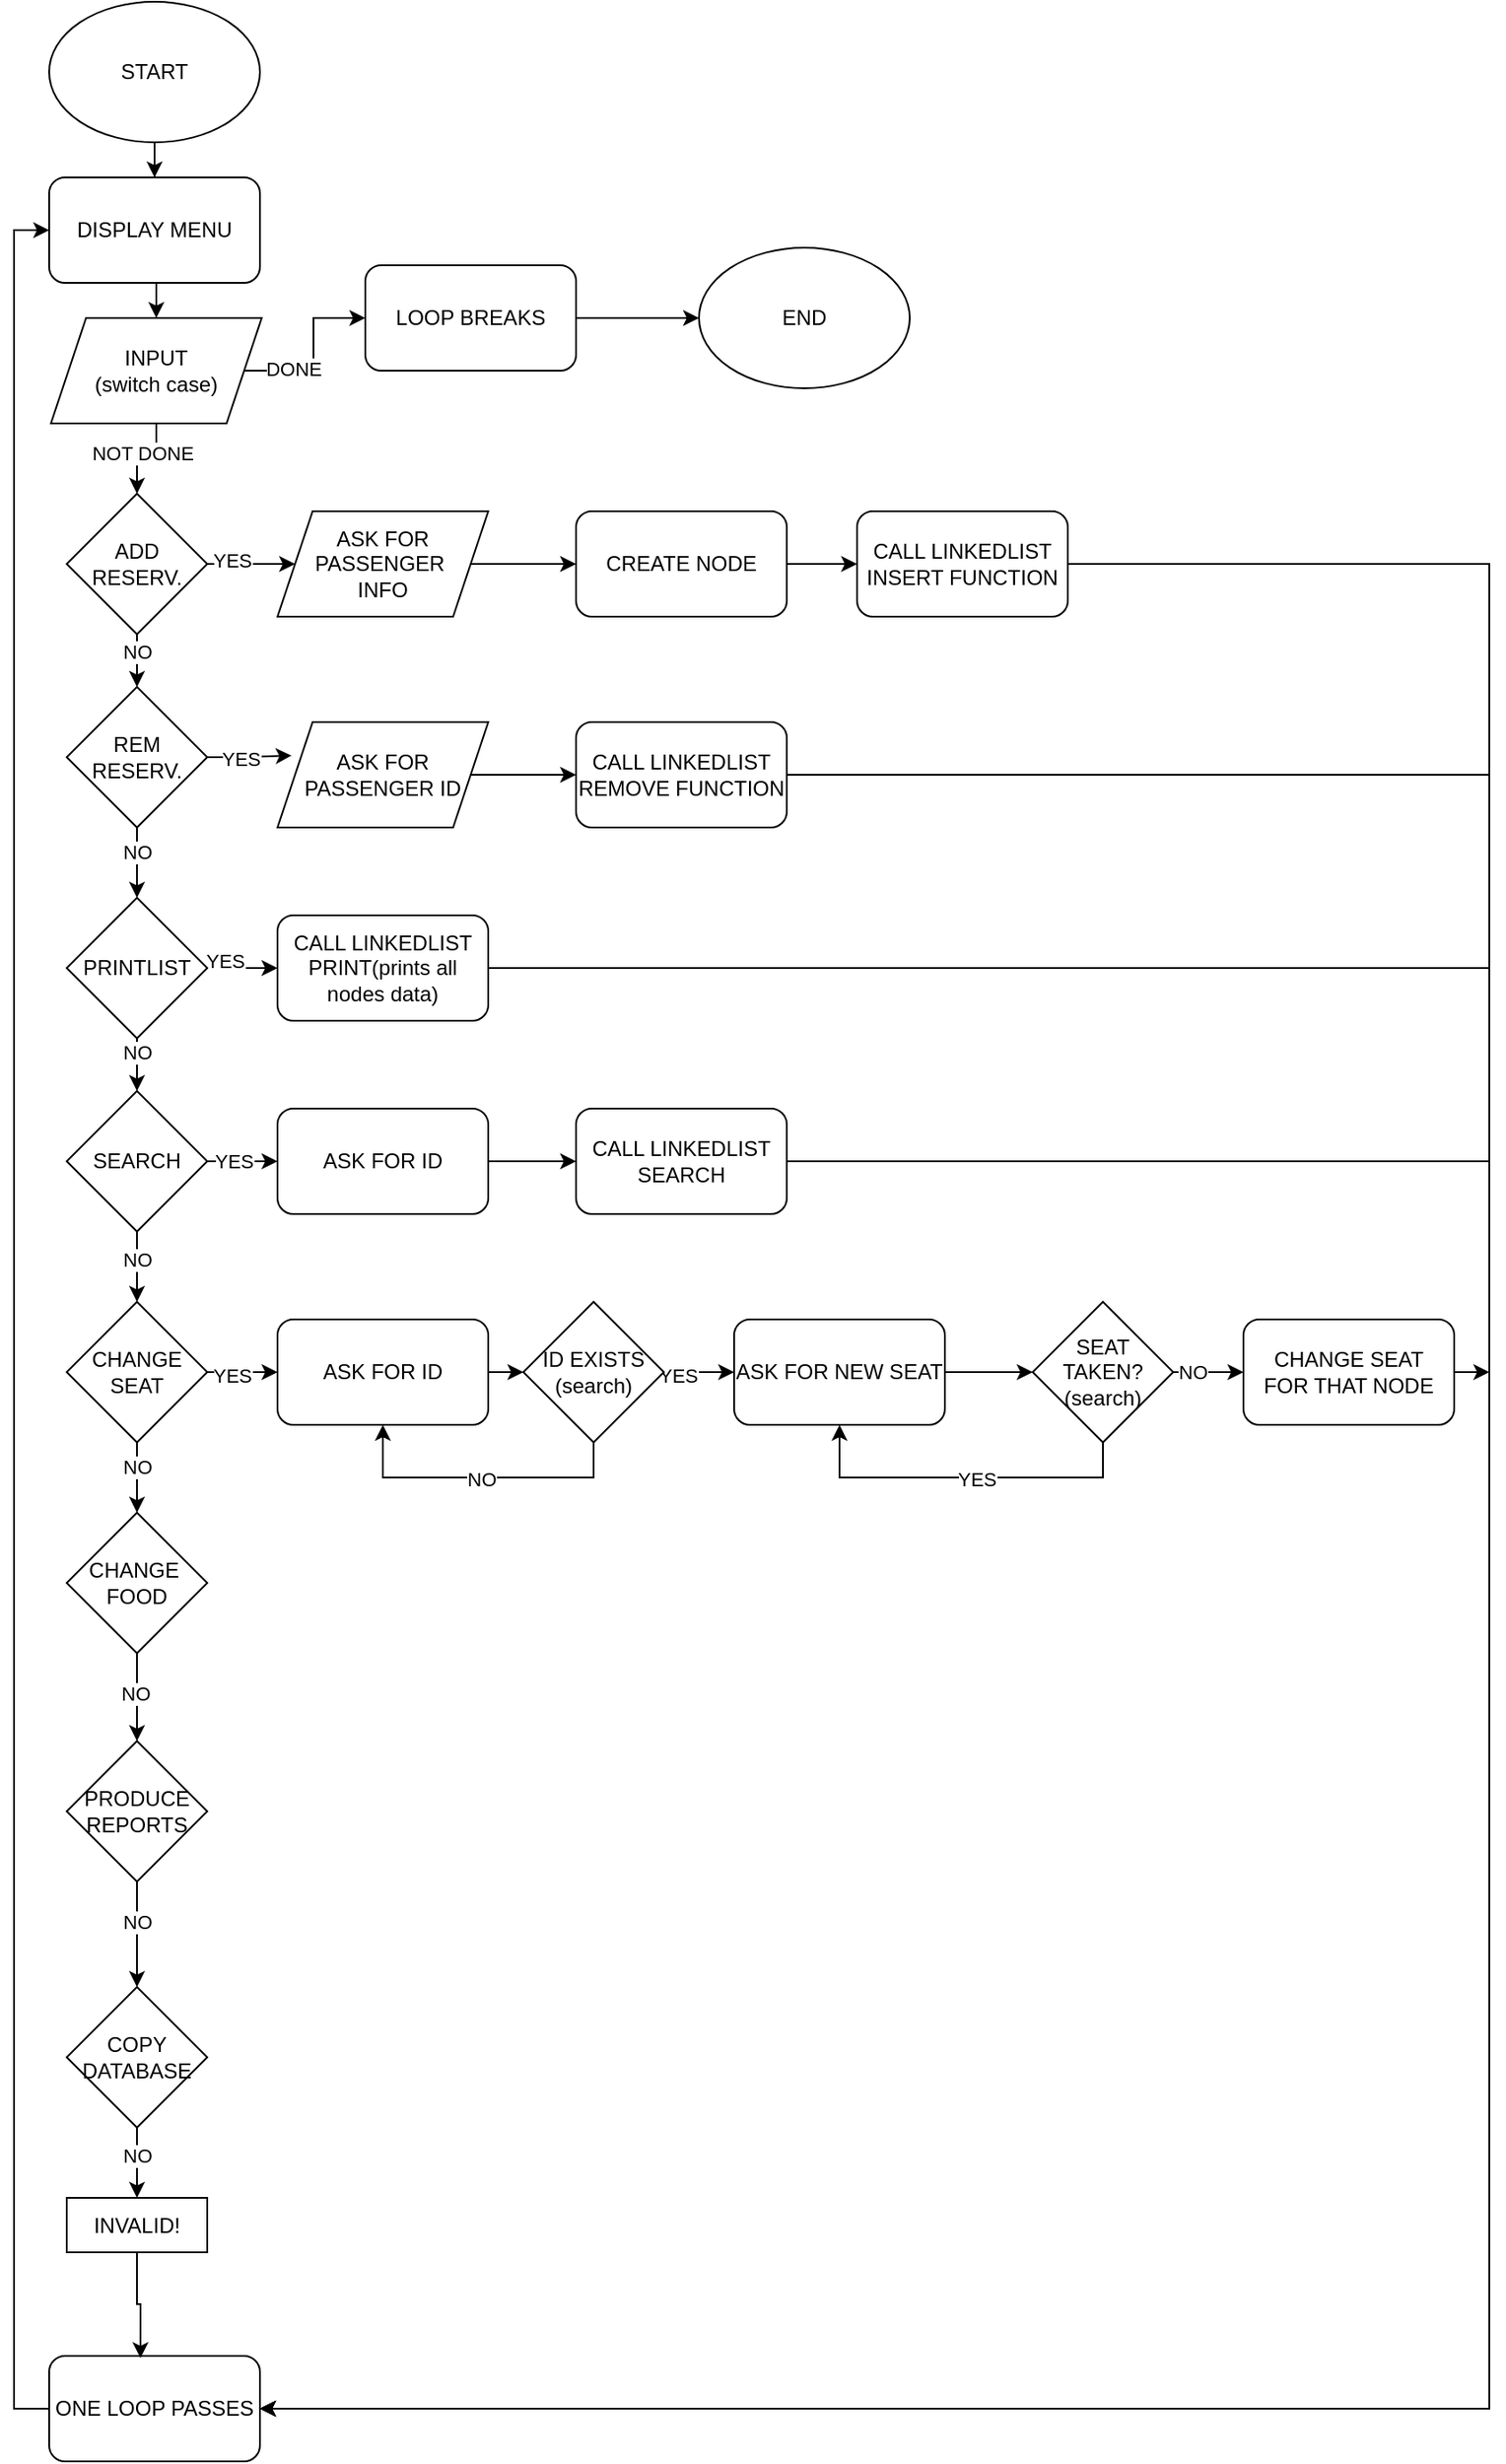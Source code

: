 <mxfile version="24.0.6" type="device">
  <diagram id="C5RBs43oDa-KdzZeNtuy" name="Page-1">
    <mxGraphModel dx="1932" dy="635" grid="1" gridSize="10" guides="1" tooltips="1" connect="1" arrows="1" fold="1" page="1" pageScale="1" pageWidth="827" pageHeight="1169" background="#ffffff" math="0" shadow="0">
      <root>
        <mxCell id="WIyWlLk6GJQsqaUBKTNV-0" />
        <mxCell id="WIyWlLk6GJQsqaUBKTNV-1" parent="WIyWlLk6GJQsqaUBKTNV-0" />
        <mxCell id="xv2MYvfBe1ahjcZ1Np9l-15" style="edgeStyle=orthogonalEdgeStyle;rounded=0;orthogonalLoop=1;jettySize=auto;html=1;exitX=0.5;exitY=1;exitDx=0;exitDy=0;" edge="1" parent="WIyWlLk6GJQsqaUBKTNV-1" source="xv2MYvfBe1ahjcZ1Np9l-2" target="xv2MYvfBe1ahjcZ1Np9l-3">
          <mxGeometry relative="1" as="geometry" />
        </mxCell>
        <mxCell id="xv2MYvfBe1ahjcZ1Np9l-2" value="START" style="ellipse;whiteSpace=wrap;html=1;" vertex="1" parent="WIyWlLk6GJQsqaUBKTNV-1">
          <mxGeometry x="10" y="10" width="120" height="80" as="geometry" />
        </mxCell>
        <mxCell id="xv2MYvfBe1ahjcZ1Np9l-16" style="edgeStyle=orthogonalEdgeStyle;rounded=0;orthogonalLoop=1;jettySize=auto;html=1;exitX=0.5;exitY=1;exitDx=0;exitDy=0;entryX=0.5;entryY=0;entryDx=0;entryDy=0;" edge="1" parent="WIyWlLk6GJQsqaUBKTNV-1" source="xv2MYvfBe1ahjcZ1Np9l-3" target="xv2MYvfBe1ahjcZ1Np9l-4">
          <mxGeometry relative="1" as="geometry" />
        </mxCell>
        <mxCell id="xv2MYvfBe1ahjcZ1Np9l-3" value="DISPLAY MENU" style="rounded=1;whiteSpace=wrap;html=1;" vertex="1" parent="WIyWlLk6GJQsqaUBKTNV-1">
          <mxGeometry x="10" y="110" width="120" height="60" as="geometry" />
        </mxCell>
        <mxCell id="xv2MYvfBe1ahjcZ1Np9l-17" style="edgeStyle=orthogonalEdgeStyle;rounded=0;orthogonalLoop=1;jettySize=auto;html=1;exitX=0.5;exitY=1;exitDx=0;exitDy=0;entryX=0.5;entryY=0;entryDx=0;entryDy=0;" edge="1" parent="WIyWlLk6GJQsqaUBKTNV-1" source="xv2MYvfBe1ahjcZ1Np9l-4" target="xv2MYvfBe1ahjcZ1Np9l-5">
          <mxGeometry relative="1" as="geometry" />
        </mxCell>
        <mxCell id="xv2MYvfBe1ahjcZ1Np9l-33" value="NOT DONE" style="edgeLabel;html=1;align=center;verticalAlign=middle;resizable=0;points=[];" vertex="1" connectable="0" parent="xv2MYvfBe1ahjcZ1Np9l-17">
          <mxGeometry x="0.108" y="-3" relative="1" as="geometry">
            <mxPoint as="offset" />
          </mxGeometry>
        </mxCell>
        <mxCell id="xv2MYvfBe1ahjcZ1Np9l-30" style="edgeStyle=orthogonalEdgeStyle;rounded=0;orthogonalLoop=1;jettySize=auto;html=1;exitX=1;exitY=0.5;exitDx=0;exitDy=0;entryX=0;entryY=0.5;entryDx=0;entryDy=0;" edge="1" parent="WIyWlLk6GJQsqaUBKTNV-1" source="xv2MYvfBe1ahjcZ1Np9l-4" target="xv2MYvfBe1ahjcZ1Np9l-28">
          <mxGeometry relative="1" as="geometry" />
        </mxCell>
        <mxCell id="xv2MYvfBe1ahjcZ1Np9l-32" value="DONE" style="edgeLabel;html=1;align=center;verticalAlign=middle;resizable=0;points=[];" vertex="1" connectable="0" parent="xv2MYvfBe1ahjcZ1Np9l-30">
          <mxGeometry x="-0.436" y="1" relative="1" as="geometry">
            <mxPoint as="offset" />
          </mxGeometry>
        </mxCell>
        <mxCell id="xv2MYvfBe1ahjcZ1Np9l-4" value="INPUT&lt;div&gt;(switch case)&lt;/div&gt;" style="shape=parallelogram;perimeter=parallelogramPerimeter;whiteSpace=wrap;html=1;fixedSize=1;" vertex="1" parent="WIyWlLk6GJQsqaUBKTNV-1">
          <mxGeometry x="11" y="190" width="120" height="60" as="geometry" />
        </mxCell>
        <mxCell id="xv2MYvfBe1ahjcZ1Np9l-18" style="edgeStyle=orthogonalEdgeStyle;rounded=0;orthogonalLoop=1;jettySize=auto;html=1;exitX=0.5;exitY=1;exitDx=0;exitDy=0;" edge="1" parent="WIyWlLk6GJQsqaUBKTNV-1" source="xv2MYvfBe1ahjcZ1Np9l-5" target="xv2MYvfBe1ahjcZ1Np9l-6">
          <mxGeometry relative="1" as="geometry" />
        </mxCell>
        <mxCell id="xv2MYvfBe1ahjcZ1Np9l-34" value="NO" style="edgeLabel;html=1;align=center;verticalAlign=middle;resizable=0;points=[];" vertex="1" connectable="0" parent="xv2MYvfBe1ahjcZ1Np9l-18">
          <mxGeometry x="0.198" relative="1" as="geometry">
            <mxPoint as="offset" />
          </mxGeometry>
        </mxCell>
        <mxCell id="xv2MYvfBe1ahjcZ1Np9l-49" style="edgeStyle=orthogonalEdgeStyle;rounded=0;orthogonalLoop=1;jettySize=auto;html=1;exitX=1;exitY=0.5;exitDx=0;exitDy=0;entryX=0;entryY=0.5;entryDx=0;entryDy=0;" edge="1" parent="WIyWlLk6GJQsqaUBKTNV-1" source="xv2MYvfBe1ahjcZ1Np9l-5" target="xv2MYvfBe1ahjcZ1Np9l-44">
          <mxGeometry relative="1" as="geometry" />
        </mxCell>
        <mxCell id="xv2MYvfBe1ahjcZ1Np9l-59" value="YES" style="edgeLabel;html=1;align=center;verticalAlign=middle;resizable=0;points=[];" vertex="1" connectable="0" parent="xv2MYvfBe1ahjcZ1Np9l-49">
          <mxGeometry x="-0.461" y="2" relative="1" as="geometry">
            <mxPoint as="offset" />
          </mxGeometry>
        </mxCell>
        <mxCell id="xv2MYvfBe1ahjcZ1Np9l-5" value="ADD&lt;div&gt;RESERV.&lt;/div&gt;" style="rhombus;whiteSpace=wrap;html=1;" vertex="1" parent="WIyWlLk6GJQsqaUBKTNV-1">
          <mxGeometry x="20" y="290" width="80" height="80" as="geometry" />
        </mxCell>
        <mxCell id="xv2MYvfBe1ahjcZ1Np9l-19" style="edgeStyle=orthogonalEdgeStyle;rounded=0;orthogonalLoop=1;jettySize=auto;html=1;exitX=0.5;exitY=1;exitDx=0;exitDy=0;" edge="1" parent="WIyWlLk6GJQsqaUBKTNV-1" source="xv2MYvfBe1ahjcZ1Np9l-6" target="xv2MYvfBe1ahjcZ1Np9l-7">
          <mxGeometry relative="1" as="geometry" />
        </mxCell>
        <mxCell id="xv2MYvfBe1ahjcZ1Np9l-35" value="NO" style="edgeLabel;html=1;align=center;verticalAlign=middle;resizable=0;points=[];" vertex="1" connectable="0" parent="xv2MYvfBe1ahjcZ1Np9l-19">
          <mxGeometry x="-0.308" relative="1" as="geometry">
            <mxPoint as="offset" />
          </mxGeometry>
        </mxCell>
        <mxCell id="xv2MYvfBe1ahjcZ1Np9l-6" value="&lt;div&gt;REM&lt;/div&gt;&lt;div&gt;RESERV.&lt;/div&gt;" style="rhombus;whiteSpace=wrap;html=1;" vertex="1" parent="WIyWlLk6GJQsqaUBKTNV-1">
          <mxGeometry x="20" y="400" width="80" height="80" as="geometry" />
        </mxCell>
        <mxCell id="xv2MYvfBe1ahjcZ1Np9l-20" style="edgeStyle=orthogonalEdgeStyle;rounded=0;orthogonalLoop=1;jettySize=auto;html=1;exitX=0.5;exitY=1;exitDx=0;exitDy=0;entryX=0.5;entryY=0;entryDx=0;entryDy=0;" edge="1" parent="WIyWlLk6GJQsqaUBKTNV-1" source="xv2MYvfBe1ahjcZ1Np9l-7" target="xv2MYvfBe1ahjcZ1Np9l-8">
          <mxGeometry relative="1" as="geometry" />
        </mxCell>
        <mxCell id="xv2MYvfBe1ahjcZ1Np9l-36" value="NO" style="edgeLabel;html=1;align=center;verticalAlign=middle;resizable=0;points=[];" vertex="1" connectable="0" parent="xv2MYvfBe1ahjcZ1Np9l-20">
          <mxGeometry x="-0.498" relative="1" as="geometry">
            <mxPoint as="offset" />
          </mxGeometry>
        </mxCell>
        <mxCell id="xv2MYvfBe1ahjcZ1Np9l-61" style="edgeStyle=orthogonalEdgeStyle;rounded=0;orthogonalLoop=1;jettySize=auto;html=1;exitX=1;exitY=0.5;exitDx=0;exitDy=0;" edge="1" parent="WIyWlLk6GJQsqaUBKTNV-1" source="xv2MYvfBe1ahjcZ1Np9l-7" target="xv2MYvfBe1ahjcZ1Np9l-60">
          <mxGeometry relative="1" as="geometry" />
        </mxCell>
        <mxCell id="xv2MYvfBe1ahjcZ1Np9l-63" value="YES" style="edgeLabel;html=1;align=center;verticalAlign=middle;resizable=0;points=[];" vertex="1" connectable="0" parent="xv2MYvfBe1ahjcZ1Np9l-61">
          <mxGeometry x="-0.537" y="4" relative="1" as="geometry">
            <mxPoint as="offset" />
          </mxGeometry>
        </mxCell>
        <mxCell id="xv2MYvfBe1ahjcZ1Np9l-7" value="PRINTLIST" style="rhombus;whiteSpace=wrap;html=1;" vertex="1" parent="WIyWlLk6GJQsqaUBKTNV-1">
          <mxGeometry x="20" y="520" width="80" height="80" as="geometry" />
        </mxCell>
        <mxCell id="xv2MYvfBe1ahjcZ1Np9l-21" style="edgeStyle=orthogonalEdgeStyle;rounded=0;orthogonalLoop=1;jettySize=auto;html=1;exitX=0.5;exitY=1;exitDx=0;exitDy=0;" edge="1" parent="WIyWlLk6GJQsqaUBKTNV-1" source="xv2MYvfBe1ahjcZ1Np9l-8" target="xv2MYvfBe1ahjcZ1Np9l-9">
          <mxGeometry relative="1" as="geometry" />
        </mxCell>
        <mxCell id="xv2MYvfBe1ahjcZ1Np9l-37" value="NO" style="edgeLabel;html=1;align=center;verticalAlign=middle;resizable=0;points=[];" vertex="1" connectable="0" parent="xv2MYvfBe1ahjcZ1Np9l-21">
          <mxGeometry x="-0.229" relative="1" as="geometry">
            <mxPoint as="offset" />
          </mxGeometry>
        </mxCell>
        <mxCell id="xv2MYvfBe1ahjcZ1Np9l-66" style="edgeStyle=orthogonalEdgeStyle;rounded=0;orthogonalLoop=1;jettySize=auto;html=1;exitX=1;exitY=0.5;exitDx=0;exitDy=0;" edge="1" parent="WIyWlLk6GJQsqaUBKTNV-1" source="xv2MYvfBe1ahjcZ1Np9l-8" target="xv2MYvfBe1ahjcZ1Np9l-64">
          <mxGeometry relative="1" as="geometry" />
        </mxCell>
        <mxCell id="xv2MYvfBe1ahjcZ1Np9l-69" value="YES" style="edgeLabel;html=1;align=center;verticalAlign=middle;resizable=0;points=[];" vertex="1" connectable="0" parent="xv2MYvfBe1ahjcZ1Np9l-66">
          <mxGeometry x="-0.274" relative="1" as="geometry">
            <mxPoint as="offset" />
          </mxGeometry>
        </mxCell>
        <mxCell id="xv2MYvfBe1ahjcZ1Np9l-8" value="SEARCH" style="rhombus;whiteSpace=wrap;html=1;" vertex="1" parent="WIyWlLk6GJQsqaUBKTNV-1">
          <mxGeometry x="20" y="630" width="80" height="80" as="geometry" />
        </mxCell>
        <mxCell id="xv2MYvfBe1ahjcZ1Np9l-22" style="edgeStyle=orthogonalEdgeStyle;rounded=0;orthogonalLoop=1;jettySize=auto;html=1;exitX=0.5;exitY=1;exitDx=0;exitDy=0;entryX=0.5;entryY=0;entryDx=0;entryDy=0;" edge="1" parent="WIyWlLk6GJQsqaUBKTNV-1" source="xv2MYvfBe1ahjcZ1Np9l-9" target="xv2MYvfBe1ahjcZ1Np9l-10">
          <mxGeometry relative="1" as="geometry" />
        </mxCell>
        <mxCell id="xv2MYvfBe1ahjcZ1Np9l-40" value="NO" style="edgeLabel;html=1;align=center;verticalAlign=middle;resizable=0;points=[];" vertex="1" connectable="0" parent="xv2MYvfBe1ahjcZ1Np9l-22">
          <mxGeometry x="-0.334" relative="1" as="geometry">
            <mxPoint as="offset" />
          </mxGeometry>
        </mxCell>
        <mxCell id="xv2MYvfBe1ahjcZ1Np9l-83" style="edgeStyle=orthogonalEdgeStyle;rounded=0;orthogonalLoop=1;jettySize=auto;html=1;exitX=1;exitY=0.5;exitDx=0;exitDy=0;entryX=0;entryY=0.5;entryDx=0;entryDy=0;" edge="1" parent="WIyWlLk6GJQsqaUBKTNV-1" source="xv2MYvfBe1ahjcZ1Np9l-9" target="xv2MYvfBe1ahjcZ1Np9l-70">
          <mxGeometry relative="1" as="geometry" />
        </mxCell>
        <mxCell id="xv2MYvfBe1ahjcZ1Np9l-84" value="YES" style="edgeLabel;html=1;align=center;verticalAlign=middle;resizable=0;points=[];" vertex="1" connectable="0" parent="xv2MYvfBe1ahjcZ1Np9l-83">
          <mxGeometry x="-0.326" y="-2" relative="1" as="geometry">
            <mxPoint as="offset" />
          </mxGeometry>
        </mxCell>
        <mxCell id="xv2MYvfBe1ahjcZ1Np9l-9" value="CHANGE&lt;div&gt;SEAT&lt;/div&gt;" style="rhombus;whiteSpace=wrap;html=1;" vertex="1" parent="WIyWlLk6GJQsqaUBKTNV-1">
          <mxGeometry x="20" y="750" width="80" height="80" as="geometry" />
        </mxCell>
        <mxCell id="xv2MYvfBe1ahjcZ1Np9l-23" style="edgeStyle=orthogonalEdgeStyle;rounded=0;orthogonalLoop=1;jettySize=auto;html=1;exitX=0.5;exitY=1;exitDx=0;exitDy=0;entryX=0.5;entryY=0;entryDx=0;entryDy=0;" edge="1" parent="WIyWlLk6GJQsqaUBKTNV-1" source="xv2MYvfBe1ahjcZ1Np9l-10" target="xv2MYvfBe1ahjcZ1Np9l-11">
          <mxGeometry relative="1" as="geometry" />
        </mxCell>
        <mxCell id="xv2MYvfBe1ahjcZ1Np9l-41" value="NO" style="edgeLabel;html=1;align=center;verticalAlign=middle;resizable=0;points=[];" vertex="1" connectable="0" parent="xv2MYvfBe1ahjcZ1Np9l-23">
          <mxGeometry x="-0.105" y="-1" relative="1" as="geometry">
            <mxPoint as="offset" />
          </mxGeometry>
        </mxCell>
        <mxCell id="xv2MYvfBe1ahjcZ1Np9l-10" value="CHANGE&amp;nbsp;&lt;div&gt;FOOD&lt;/div&gt;" style="rhombus;whiteSpace=wrap;html=1;" vertex="1" parent="WIyWlLk6GJQsqaUBKTNV-1">
          <mxGeometry x="20" y="870" width="80" height="80" as="geometry" />
        </mxCell>
        <mxCell id="xv2MYvfBe1ahjcZ1Np9l-24" style="edgeStyle=orthogonalEdgeStyle;rounded=0;orthogonalLoop=1;jettySize=auto;html=1;exitX=0.5;exitY=1;exitDx=0;exitDy=0;" edge="1" parent="WIyWlLk6GJQsqaUBKTNV-1" source="xv2MYvfBe1ahjcZ1Np9l-11" target="xv2MYvfBe1ahjcZ1Np9l-12">
          <mxGeometry relative="1" as="geometry" />
        </mxCell>
        <mxCell id="xv2MYvfBe1ahjcZ1Np9l-42" value="NO" style="edgeLabel;html=1;align=center;verticalAlign=middle;resizable=0;points=[];" vertex="1" connectable="0" parent="xv2MYvfBe1ahjcZ1Np9l-24">
          <mxGeometry x="-0.244" relative="1" as="geometry">
            <mxPoint as="offset" />
          </mxGeometry>
        </mxCell>
        <mxCell id="xv2MYvfBe1ahjcZ1Np9l-11" value="PRODUCE&lt;div&gt;REPORTS&lt;/div&gt;" style="rhombus;whiteSpace=wrap;html=1;" vertex="1" parent="WIyWlLk6GJQsqaUBKTNV-1">
          <mxGeometry x="20" y="1000" width="80" height="80" as="geometry" />
        </mxCell>
        <mxCell id="xv2MYvfBe1ahjcZ1Np9l-25" style="edgeStyle=orthogonalEdgeStyle;rounded=0;orthogonalLoop=1;jettySize=auto;html=1;exitX=0.5;exitY=1;exitDx=0;exitDy=0;entryX=0.5;entryY=0;entryDx=0;entryDy=0;" edge="1" parent="WIyWlLk6GJQsqaUBKTNV-1" source="xv2MYvfBe1ahjcZ1Np9l-12" target="xv2MYvfBe1ahjcZ1Np9l-14">
          <mxGeometry relative="1" as="geometry" />
        </mxCell>
        <mxCell id="xv2MYvfBe1ahjcZ1Np9l-43" value="NO" style="edgeLabel;html=1;align=center;verticalAlign=middle;resizable=0;points=[];" vertex="1" connectable="0" parent="xv2MYvfBe1ahjcZ1Np9l-25">
          <mxGeometry x="-0.234" relative="1" as="geometry">
            <mxPoint as="offset" />
          </mxGeometry>
        </mxCell>
        <mxCell id="xv2MYvfBe1ahjcZ1Np9l-12" value="COPY DATABASE" style="rhombus;whiteSpace=wrap;html=1;" vertex="1" parent="WIyWlLk6GJQsqaUBKTNV-1">
          <mxGeometry x="20" y="1140" width="80" height="80" as="geometry" />
        </mxCell>
        <mxCell id="xv2MYvfBe1ahjcZ1Np9l-27" style="edgeStyle=orthogonalEdgeStyle;rounded=0;orthogonalLoop=1;jettySize=auto;html=1;exitX=0;exitY=0.5;exitDx=0;exitDy=0;entryX=0;entryY=0.5;entryDx=0;entryDy=0;" edge="1" parent="WIyWlLk6GJQsqaUBKTNV-1" source="xv2MYvfBe1ahjcZ1Np9l-13" target="xv2MYvfBe1ahjcZ1Np9l-3">
          <mxGeometry relative="1" as="geometry" />
        </mxCell>
        <mxCell id="xv2MYvfBe1ahjcZ1Np9l-13" value="ONE LOOP PASSES" style="rounded=1;whiteSpace=wrap;html=1;" vertex="1" parent="WIyWlLk6GJQsqaUBKTNV-1">
          <mxGeometry x="10" y="1350" width="120" height="60" as="geometry" />
        </mxCell>
        <mxCell id="xv2MYvfBe1ahjcZ1Np9l-14" value="INVALID!" style="rounded=0;whiteSpace=wrap;html=1;" vertex="1" parent="WIyWlLk6GJQsqaUBKTNV-1">
          <mxGeometry x="20" y="1260" width="80" height="31" as="geometry" />
        </mxCell>
        <mxCell id="xv2MYvfBe1ahjcZ1Np9l-26" style="edgeStyle=orthogonalEdgeStyle;rounded=0;orthogonalLoop=1;jettySize=auto;html=1;exitX=0.5;exitY=1;exitDx=0;exitDy=0;entryX=0.433;entryY=0.02;entryDx=0;entryDy=0;entryPerimeter=0;" edge="1" parent="WIyWlLk6GJQsqaUBKTNV-1" source="xv2MYvfBe1ahjcZ1Np9l-14" target="xv2MYvfBe1ahjcZ1Np9l-13">
          <mxGeometry relative="1" as="geometry" />
        </mxCell>
        <mxCell id="xv2MYvfBe1ahjcZ1Np9l-31" style="edgeStyle=orthogonalEdgeStyle;rounded=0;orthogonalLoop=1;jettySize=auto;html=1;exitX=1;exitY=0.5;exitDx=0;exitDy=0;entryX=0;entryY=0.5;entryDx=0;entryDy=0;" edge="1" parent="WIyWlLk6GJQsqaUBKTNV-1" source="xv2MYvfBe1ahjcZ1Np9l-28" target="xv2MYvfBe1ahjcZ1Np9l-29">
          <mxGeometry relative="1" as="geometry" />
        </mxCell>
        <mxCell id="xv2MYvfBe1ahjcZ1Np9l-28" value="LOOP BREAKS" style="rounded=1;whiteSpace=wrap;html=1;" vertex="1" parent="WIyWlLk6GJQsqaUBKTNV-1">
          <mxGeometry x="190" y="160" width="120" height="60" as="geometry" />
        </mxCell>
        <mxCell id="xv2MYvfBe1ahjcZ1Np9l-29" value="END" style="ellipse;whiteSpace=wrap;html=1;" vertex="1" parent="WIyWlLk6GJQsqaUBKTNV-1">
          <mxGeometry x="380" y="150" width="120" height="80" as="geometry" />
        </mxCell>
        <mxCell id="xv2MYvfBe1ahjcZ1Np9l-50" style="edgeStyle=orthogonalEdgeStyle;rounded=0;orthogonalLoop=1;jettySize=auto;html=1;exitX=1;exitY=0.5;exitDx=0;exitDy=0;" edge="1" parent="WIyWlLk6GJQsqaUBKTNV-1" source="xv2MYvfBe1ahjcZ1Np9l-44" target="xv2MYvfBe1ahjcZ1Np9l-46">
          <mxGeometry relative="1" as="geometry" />
        </mxCell>
        <mxCell id="xv2MYvfBe1ahjcZ1Np9l-44" value="ASK FOR PASSENGER&amp;nbsp;&lt;div&gt;INFO&lt;/div&gt;" style="shape=parallelogram;perimeter=parallelogramPerimeter;whiteSpace=wrap;html=1;fixedSize=1;" vertex="1" parent="WIyWlLk6GJQsqaUBKTNV-1">
          <mxGeometry x="140" y="300" width="120" height="60" as="geometry" />
        </mxCell>
        <mxCell id="xv2MYvfBe1ahjcZ1Np9l-51" style="edgeStyle=orthogonalEdgeStyle;rounded=0;orthogonalLoop=1;jettySize=auto;html=1;exitX=1;exitY=0.5;exitDx=0;exitDy=0;entryX=0;entryY=0.5;entryDx=0;entryDy=0;" edge="1" parent="WIyWlLk6GJQsqaUBKTNV-1" source="xv2MYvfBe1ahjcZ1Np9l-46" target="xv2MYvfBe1ahjcZ1Np9l-47">
          <mxGeometry relative="1" as="geometry" />
        </mxCell>
        <mxCell id="xv2MYvfBe1ahjcZ1Np9l-46" value="CREATE NODE" style="rounded=1;whiteSpace=wrap;html=1;" vertex="1" parent="WIyWlLk6GJQsqaUBKTNV-1">
          <mxGeometry x="310" y="300" width="120" height="60" as="geometry" />
        </mxCell>
        <mxCell id="xv2MYvfBe1ahjcZ1Np9l-52" style="edgeStyle=orthogonalEdgeStyle;rounded=0;orthogonalLoop=1;jettySize=auto;html=1;exitX=1;exitY=0.5;exitDx=0;exitDy=0;entryX=1;entryY=0.5;entryDx=0;entryDy=0;" edge="1" parent="WIyWlLk6GJQsqaUBKTNV-1" source="xv2MYvfBe1ahjcZ1Np9l-47" target="xv2MYvfBe1ahjcZ1Np9l-13">
          <mxGeometry relative="1" as="geometry">
            <Array as="points">
              <mxPoint x="830" y="330" />
              <mxPoint x="830" y="1380" />
            </Array>
          </mxGeometry>
        </mxCell>
        <mxCell id="xv2MYvfBe1ahjcZ1Np9l-47" value="CALL LINKEDLIST INSERT FUNCTION" style="rounded=1;whiteSpace=wrap;html=1;" vertex="1" parent="WIyWlLk6GJQsqaUBKTNV-1">
          <mxGeometry x="470" y="300" width="120" height="60" as="geometry" />
        </mxCell>
        <mxCell id="xv2MYvfBe1ahjcZ1Np9l-56" style="edgeStyle=orthogonalEdgeStyle;rounded=0;orthogonalLoop=1;jettySize=auto;html=1;exitX=1;exitY=0.5;exitDx=0;exitDy=0;entryX=0;entryY=0.5;entryDx=0;entryDy=0;" edge="1" parent="WIyWlLk6GJQsqaUBKTNV-1" source="xv2MYvfBe1ahjcZ1Np9l-53" target="xv2MYvfBe1ahjcZ1Np9l-54">
          <mxGeometry relative="1" as="geometry" />
        </mxCell>
        <mxCell id="xv2MYvfBe1ahjcZ1Np9l-53" value="ASK FOR PASSENGER ID" style="shape=parallelogram;perimeter=parallelogramPerimeter;whiteSpace=wrap;html=1;fixedSize=1;" vertex="1" parent="WIyWlLk6GJQsqaUBKTNV-1">
          <mxGeometry x="140" y="420" width="120" height="60" as="geometry" />
        </mxCell>
        <mxCell id="xv2MYvfBe1ahjcZ1Np9l-57" style="edgeStyle=orthogonalEdgeStyle;rounded=0;orthogonalLoop=1;jettySize=auto;html=1;exitX=1;exitY=0.5;exitDx=0;exitDy=0;entryX=1;entryY=0.5;entryDx=0;entryDy=0;" edge="1" parent="WIyWlLk6GJQsqaUBKTNV-1" source="xv2MYvfBe1ahjcZ1Np9l-54" target="xv2MYvfBe1ahjcZ1Np9l-13">
          <mxGeometry relative="1" as="geometry">
            <mxPoint x="820" y="1260" as="targetPoint" />
            <Array as="points">
              <mxPoint x="830" y="450" />
              <mxPoint x="830" y="1380" />
            </Array>
          </mxGeometry>
        </mxCell>
        <mxCell id="xv2MYvfBe1ahjcZ1Np9l-54" value="CALL LINKEDLIST&lt;div&gt;REMOVE FUNCTION&lt;/div&gt;" style="rounded=1;whiteSpace=wrap;html=1;" vertex="1" parent="WIyWlLk6GJQsqaUBKTNV-1">
          <mxGeometry x="310" y="420" width="120" height="60" as="geometry" />
        </mxCell>
        <mxCell id="xv2MYvfBe1ahjcZ1Np9l-55" style="edgeStyle=orthogonalEdgeStyle;rounded=0;orthogonalLoop=1;jettySize=auto;html=1;exitX=1;exitY=0.5;exitDx=0;exitDy=0;entryX=0.067;entryY=0.318;entryDx=0;entryDy=0;entryPerimeter=0;" edge="1" parent="WIyWlLk6GJQsqaUBKTNV-1" source="xv2MYvfBe1ahjcZ1Np9l-6" target="xv2MYvfBe1ahjcZ1Np9l-53">
          <mxGeometry relative="1" as="geometry" />
        </mxCell>
        <mxCell id="xv2MYvfBe1ahjcZ1Np9l-58" value="YES" style="edgeLabel;html=1;align=center;verticalAlign=middle;resizable=0;points=[];" vertex="1" connectable="0" parent="xv2MYvfBe1ahjcZ1Np9l-55">
          <mxGeometry x="-0.235" y="-1" relative="1" as="geometry">
            <mxPoint as="offset" />
          </mxGeometry>
        </mxCell>
        <mxCell id="xv2MYvfBe1ahjcZ1Np9l-62" style="edgeStyle=orthogonalEdgeStyle;rounded=0;orthogonalLoop=1;jettySize=auto;html=1;exitX=1;exitY=0.5;exitDx=0;exitDy=0;" edge="1" parent="WIyWlLk6GJQsqaUBKTNV-1" source="xv2MYvfBe1ahjcZ1Np9l-60">
          <mxGeometry relative="1" as="geometry">
            <mxPoint x="130" y="1380" as="targetPoint" />
            <Array as="points">
              <mxPoint x="830" y="560" />
              <mxPoint x="830" y="1380" />
              <mxPoint x="140" y="1380" />
            </Array>
          </mxGeometry>
        </mxCell>
        <mxCell id="xv2MYvfBe1ahjcZ1Np9l-60" value="CALL LINKEDLIST&lt;div&gt;PRINT(prints all nodes data)&lt;/div&gt;" style="rounded=1;whiteSpace=wrap;html=1;" vertex="1" parent="WIyWlLk6GJQsqaUBKTNV-1">
          <mxGeometry x="140" y="530" width="120" height="60" as="geometry" />
        </mxCell>
        <mxCell id="xv2MYvfBe1ahjcZ1Np9l-67" style="edgeStyle=orthogonalEdgeStyle;rounded=0;orthogonalLoop=1;jettySize=auto;html=1;exitX=1;exitY=0.5;exitDx=0;exitDy=0;" edge="1" parent="WIyWlLk6GJQsqaUBKTNV-1" source="xv2MYvfBe1ahjcZ1Np9l-64" target="xv2MYvfBe1ahjcZ1Np9l-65">
          <mxGeometry relative="1" as="geometry" />
        </mxCell>
        <mxCell id="xv2MYvfBe1ahjcZ1Np9l-64" value="ASK FOR ID" style="rounded=1;whiteSpace=wrap;html=1;" vertex="1" parent="WIyWlLk6GJQsqaUBKTNV-1">
          <mxGeometry x="140" y="640" width="120" height="60" as="geometry" />
        </mxCell>
        <mxCell id="xv2MYvfBe1ahjcZ1Np9l-68" style="edgeStyle=orthogonalEdgeStyle;rounded=0;orthogonalLoop=1;jettySize=auto;html=1;exitX=1;exitY=0.5;exitDx=0;exitDy=0;entryX=1;entryY=0.5;entryDx=0;entryDy=0;" edge="1" parent="WIyWlLk6GJQsqaUBKTNV-1" source="xv2MYvfBe1ahjcZ1Np9l-65" target="xv2MYvfBe1ahjcZ1Np9l-13">
          <mxGeometry relative="1" as="geometry">
            <mxPoint x="830" y="1380" as="targetPoint" />
            <Array as="points">
              <mxPoint x="830" y="670" />
              <mxPoint x="830" y="1380" />
            </Array>
          </mxGeometry>
        </mxCell>
        <mxCell id="xv2MYvfBe1ahjcZ1Np9l-65" value="CALL LINKEDLIST&lt;div&gt;SEARCH&lt;/div&gt;" style="rounded=1;whiteSpace=wrap;html=1;" vertex="1" parent="WIyWlLk6GJQsqaUBKTNV-1">
          <mxGeometry x="310" y="640" width="120" height="60" as="geometry" />
        </mxCell>
        <mxCell id="xv2MYvfBe1ahjcZ1Np9l-82" style="edgeStyle=orthogonalEdgeStyle;rounded=0;orthogonalLoop=1;jettySize=auto;html=1;exitX=1;exitY=0.5;exitDx=0;exitDy=0;entryX=0;entryY=0.5;entryDx=0;entryDy=0;" edge="1" parent="WIyWlLk6GJQsqaUBKTNV-1" source="xv2MYvfBe1ahjcZ1Np9l-70" target="xv2MYvfBe1ahjcZ1Np9l-74">
          <mxGeometry relative="1" as="geometry" />
        </mxCell>
        <mxCell id="xv2MYvfBe1ahjcZ1Np9l-70" value="ASK FOR ID" style="rounded=1;whiteSpace=wrap;html=1;" vertex="1" parent="WIyWlLk6GJQsqaUBKTNV-1">
          <mxGeometry x="140" y="760" width="120" height="60" as="geometry" />
        </mxCell>
        <mxCell id="xv2MYvfBe1ahjcZ1Np9l-81" style="edgeStyle=orthogonalEdgeStyle;rounded=0;orthogonalLoop=1;jettySize=auto;html=1;exitX=1;exitY=0.5;exitDx=0;exitDy=0;entryX=0;entryY=0.5;entryDx=0;entryDy=0;" edge="1" parent="WIyWlLk6GJQsqaUBKTNV-1" source="xv2MYvfBe1ahjcZ1Np9l-71" target="xv2MYvfBe1ahjcZ1Np9l-72">
          <mxGeometry relative="1" as="geometry" />
        </mxCell>
        <mxCell id="xv2MYvfBe1ahjcZ1Np9l-71" value="ASK FOR NEW SEAT" style="rounded=1;whiteSpace=wrap;html=1;" vertex="1" parent="WIyWlLk6GJQsqaUBKTNV-1">
          <mxGeometry x="400" y="760" width="120" height="60" as="geometry" />
        </mxCell>
        <mxCell id="xv2MYvfBe1ahjcZ1Np9l-78" style="edgeStyle=orthogonalEdgeStyle;rounded=0;orthogonalLoop=1;jettySize=auto;html=1;exitX=0.5;exitY=1;exitDx=0;exitDy=0;entryX=0.5;entryY=1;entryDx=0;entryDy=0;" edge="1" parent="WIyWlLk6GJQsqaUBKTNV-1" source="xv2MYvfBe1ahjcZ1Np9l-72" target="xv2MYvfBe1ahjcZ1Np9l-71">
          <mxGeometry relative="1" as="geometry" />
        </mxCell>
        <mxCell id="xv2MYvfBe1ahjcZ1Np9l-89" value="YES" style="edgeLabel;html=1;align=center;verticalAlign=middle;resizable=0;points=[];" vertex="1" connectable="0" parent="xv2MYvfBe1ahjcZ1Np9l-78">
          <mxGeometry x="-0.077" y="1" relative="1" as="geometry">
            <mxPoint as="offset" />
          </mxGeometry>
        </mxCell>
        <mxCell id="xv2MYvfBe1ahjcZ1Np9l-79" style="edgeStyle=orthogonalEdgeStyle;rounded=0;orthogonalLoop=1;jettySize=auto;html=1;exitX=1;exitY=0.5;exitDx=0;exitDy=0;entryX=0;entryY=0.5;entryDx=0;entryDy=0;" edge="1" parent="WIyWlLk6GJQsqaUBKTNV-1" source="xv2MYvfBe1ahjcZ1Np9l-72" target="xv2MYvfBe1ahjcZ1Np9l-73">
          <mxGeometry relative="1" as="geometry" />
        </mxCell>
        <mxCell id="xv2MYvfBe1ahjcZ1Np9l-88" value="NO" style="edgeLabel;html=1;align=center;verticalAlign=middle;resizable=0;points=[];" vertex="1" connectable="0" parent="xv2MYvfBe1ahjcZ1Np9l-79">
          <mxGeometry x="-0.458" relative="1" as="geometry">
            <mxPoint as="offset" />
          </mxGeometry>
        </mxCell>
        <mxCell id="xv2MYvfBe1ahjcZ1Np9l-72" value="SEAT&lt;div&gt;TAKEN?&lt;/div&gt;&lt;div&gt;(search)&lt;/div&gt;" style="rhombus;whiteSpace=wrap;html=1;" vertex="1" parent="WIyWlLk6GJQsqaUBKTNV-1">
          <mxGeometry x="570" y="750" width="80" height="80" as="geometry" />
        </mxCell>
        <mxCell id="xv2MYvfBe1ahjcZ1Np9l-80" style="edgeStyle=orthogonalEdgeStyle;rounded=0;orthogonalLoop=1;jettySize=auto;html=1;exitX=1;exitY=0.5;exitDx=0;exitDy=0;" edge="1" parent="WIyWlLk6GJQsqaUBKTNV-1" source="xv2MYvfBe1ahjcZ1Np9l-73">
          <mxGeometry relative="1" as="geometry">
            <mxPoint x="830" y="790" as="targetPoint" />
          </mxGeometry>
        </mxCell>
        <mxCell id="xv2MYvfBe1ahjcZ1Np9l-73" value="CHANGE SEAT&lt;div&gt;FOR THAT NODE&lt;/div&gt;" style="rounded=1;whiteSpace=wrap;html=1;" vertex="1" parent="WIyWlLk6GJQsqaUBKTNV-1">
          <mxGeometry x="690" y="760" width="120" height="60" as="geometry" />
        </mxCell>
        <mxCell id="xv2MYvfBe1ahjcZ1Np9l-76" style="edgeStyle=orthogonalEdgeStyle;rounded=0;orthogonalLoop=1;jettySize=auto;html=1;exitX=0.5;exitY=1;exitDx=0;exitDy=0;entryX=0.5;entryY=1;entryDx=0;entryDy=0;" edge="1" parent="WIyWlLk6GJQsqaUBKTNV-1" source="xv2MYvfBe1ahjcZ1Np9l-74" target="xv2MYvfBe1ahjcZ1Np9l-70">
          <mxGeometry relative="1" as="geometry" />
        </mxCell>
        <mxCell id="xv2MYvfBe1ahjcZ1Np9l-85" value="NO" style="edgeLabel;html=1;align=center;verticalAlign=middle;resizable=0;points=[];" vertex="1" connectable="0" parent="xv2MYvfBe1ahjcZ1Np9l-76">
          <mxGeometry x="-0.007" y="1" relative="1" as="geometry">
            <mxPoint as="offset" />
          </mxGeometry>
        </mxCell>
        <mxCell id="xv2MYvfBe1ahjcZ1Np9l-77" style="edgeStyle=orthogonalEdgeStyle;rounded=0;orthogonalLoop=1;jettySize=auto;html=1;exitX=1;exitY=0.5;exitDx=0;exitDy=0;entryX=0;entryY=0.5;entryDx=0;entryDy=0;" edge="1" parent="WIyWlLk6GJQsqaUBKTNV-1" source="xv2MYvfBe1ahjcZ1Np9l-74" target="xv2MYvfBe1ahjcZ1Np9l-71">
          <mxGeometry relative="1" as="geometry" />
        </mxCell>
        <mxCell id="xv2MYvfBe1ahjcZ1Np9l-86" value="YES" style="edgeLabel;html=1;align=center;verticalAlign=middle;resizable=0;points=[];" vertex="1" connectable="0" parent="xv2MYvfBe1ahjcZ1Np9l-77">
          <mxGeometry x="-0.6" y="-2" relative="1" as="geometry">
            <mxPoint as="offset" />
          </mxGeometry>
        </mxCell>
        <mxCell id="xv2MYvfBe1ahjcZ1Np9l-74" value="ID EXISTS&lt;div&gt;(search)&lt;/div&gt;" style="rhombus;whiteSpace=wrap;html=1;" vertex="1" parent="WIyWlLk6GJQsqaUBKTNV-1">
          <mxGeometry x="280" y="750" width="80" height="80" as="geometry" />
        </mxCell>
      </root>
    </mxGraphModel>
  </diagram>
</mxfile>
